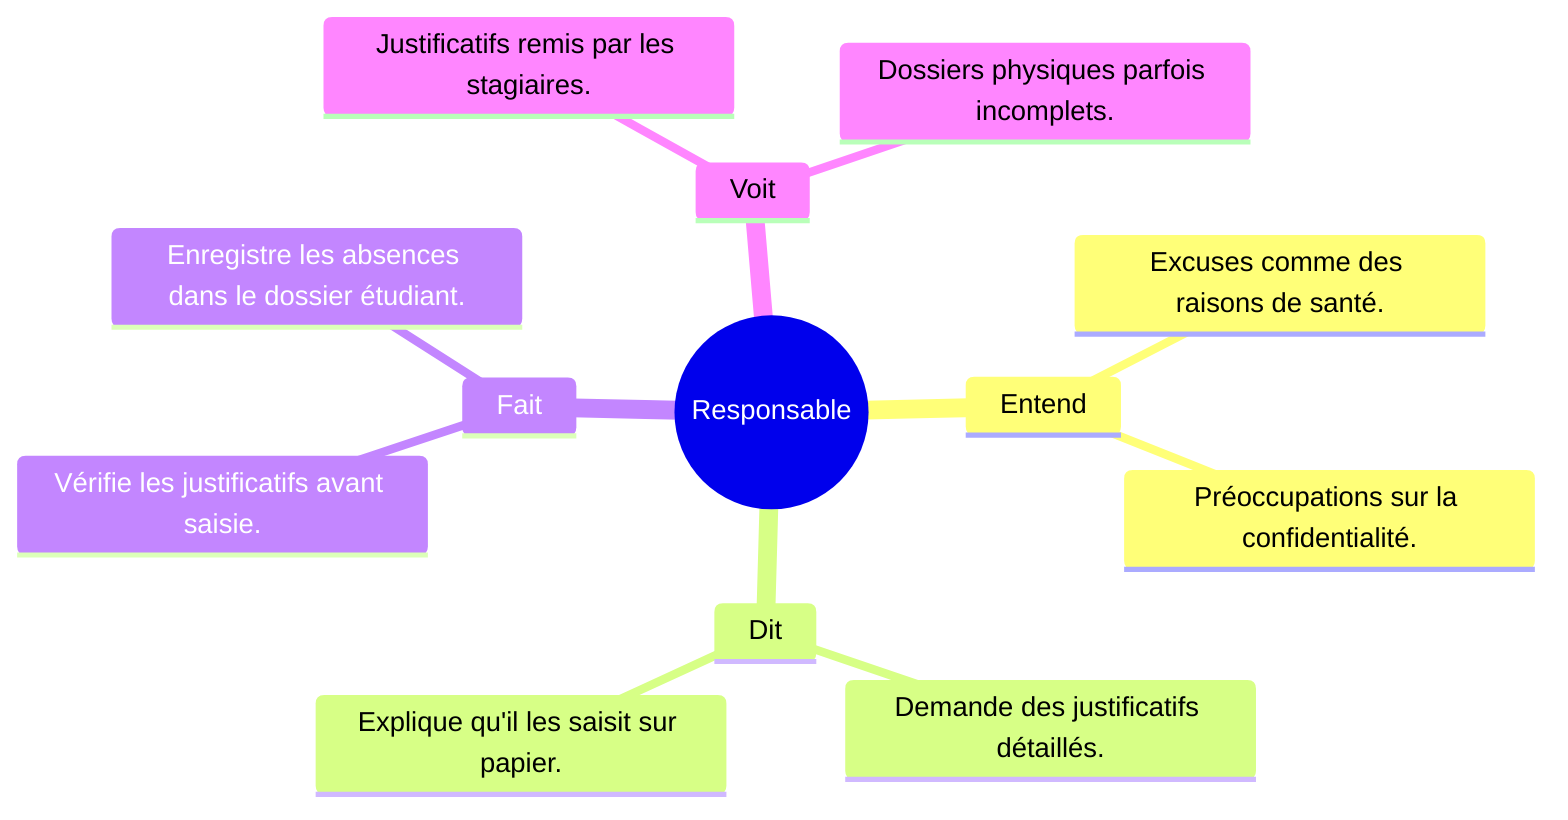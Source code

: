 mindmap
  root((Responsable))
    Entend
      Excuses comme des raisons de santé.
      Préoccupations sur la confidentialité.
    Dit
      Demande des justificatifs détaillés.
      Explique qu'il les saisit sur papier.
    Fait
      Vérifie les justificatifs avant saisie.
      Enregistre les absences dans le dossier étudiant.
    Voit
      Justificatifs remis par les stagiaires.
      Dossiers physiques parfois incomplets.